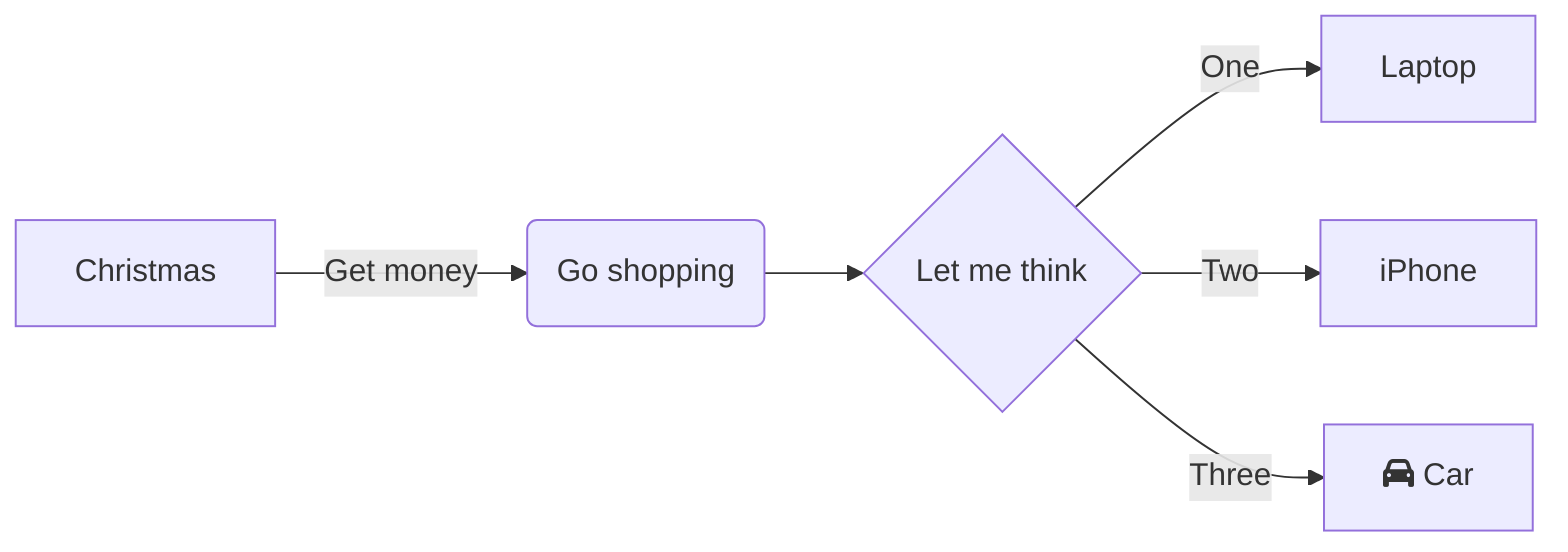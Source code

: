 graph LR
    A[Christmas] -->|Get money| B(Go shopping)
    B --> C{Let me think}
    C -->|One| D[Laptop]
    C -->|Two| E[iPhone]
    C -->|Three| F[fa:fa-car Car]